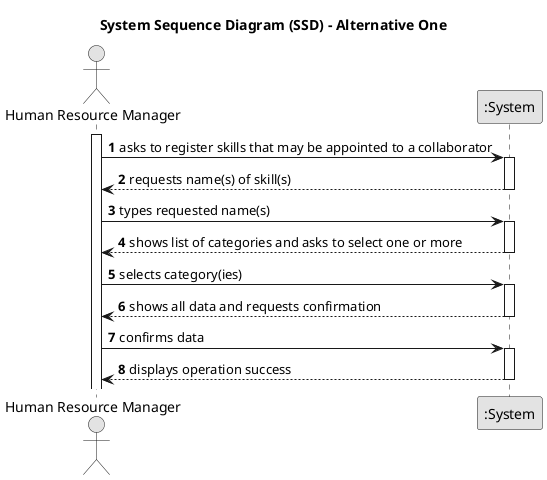@startuml
skinparam monochrome true
skinparam packageStyle rectangle
skinparam shadowing false

title System Sequence Diagram (SSD) - Alternative One

autonumber

actor "Human Resource Manager" as Employee
participant ":System" as System

activate Employee

    Employee -> System : asks to register skills that may be appointed to a collaborator
    activate System

        System --> Employee : requests name(s) of skill(s)
    deactivate System

    Employee -> System : types requested name(s)
    activate System

        System --> Employee : shows list of categories and asks to select one or more
    deactivate System

    Employee -> System : selects category(ies)
    activate System

        System --> Employee : shows all data and requests confirmation
    deactivate System

    Employee -> System : confirms data
    activate System

        System --> Employee : displays operation success
    deactivate System

@enduml